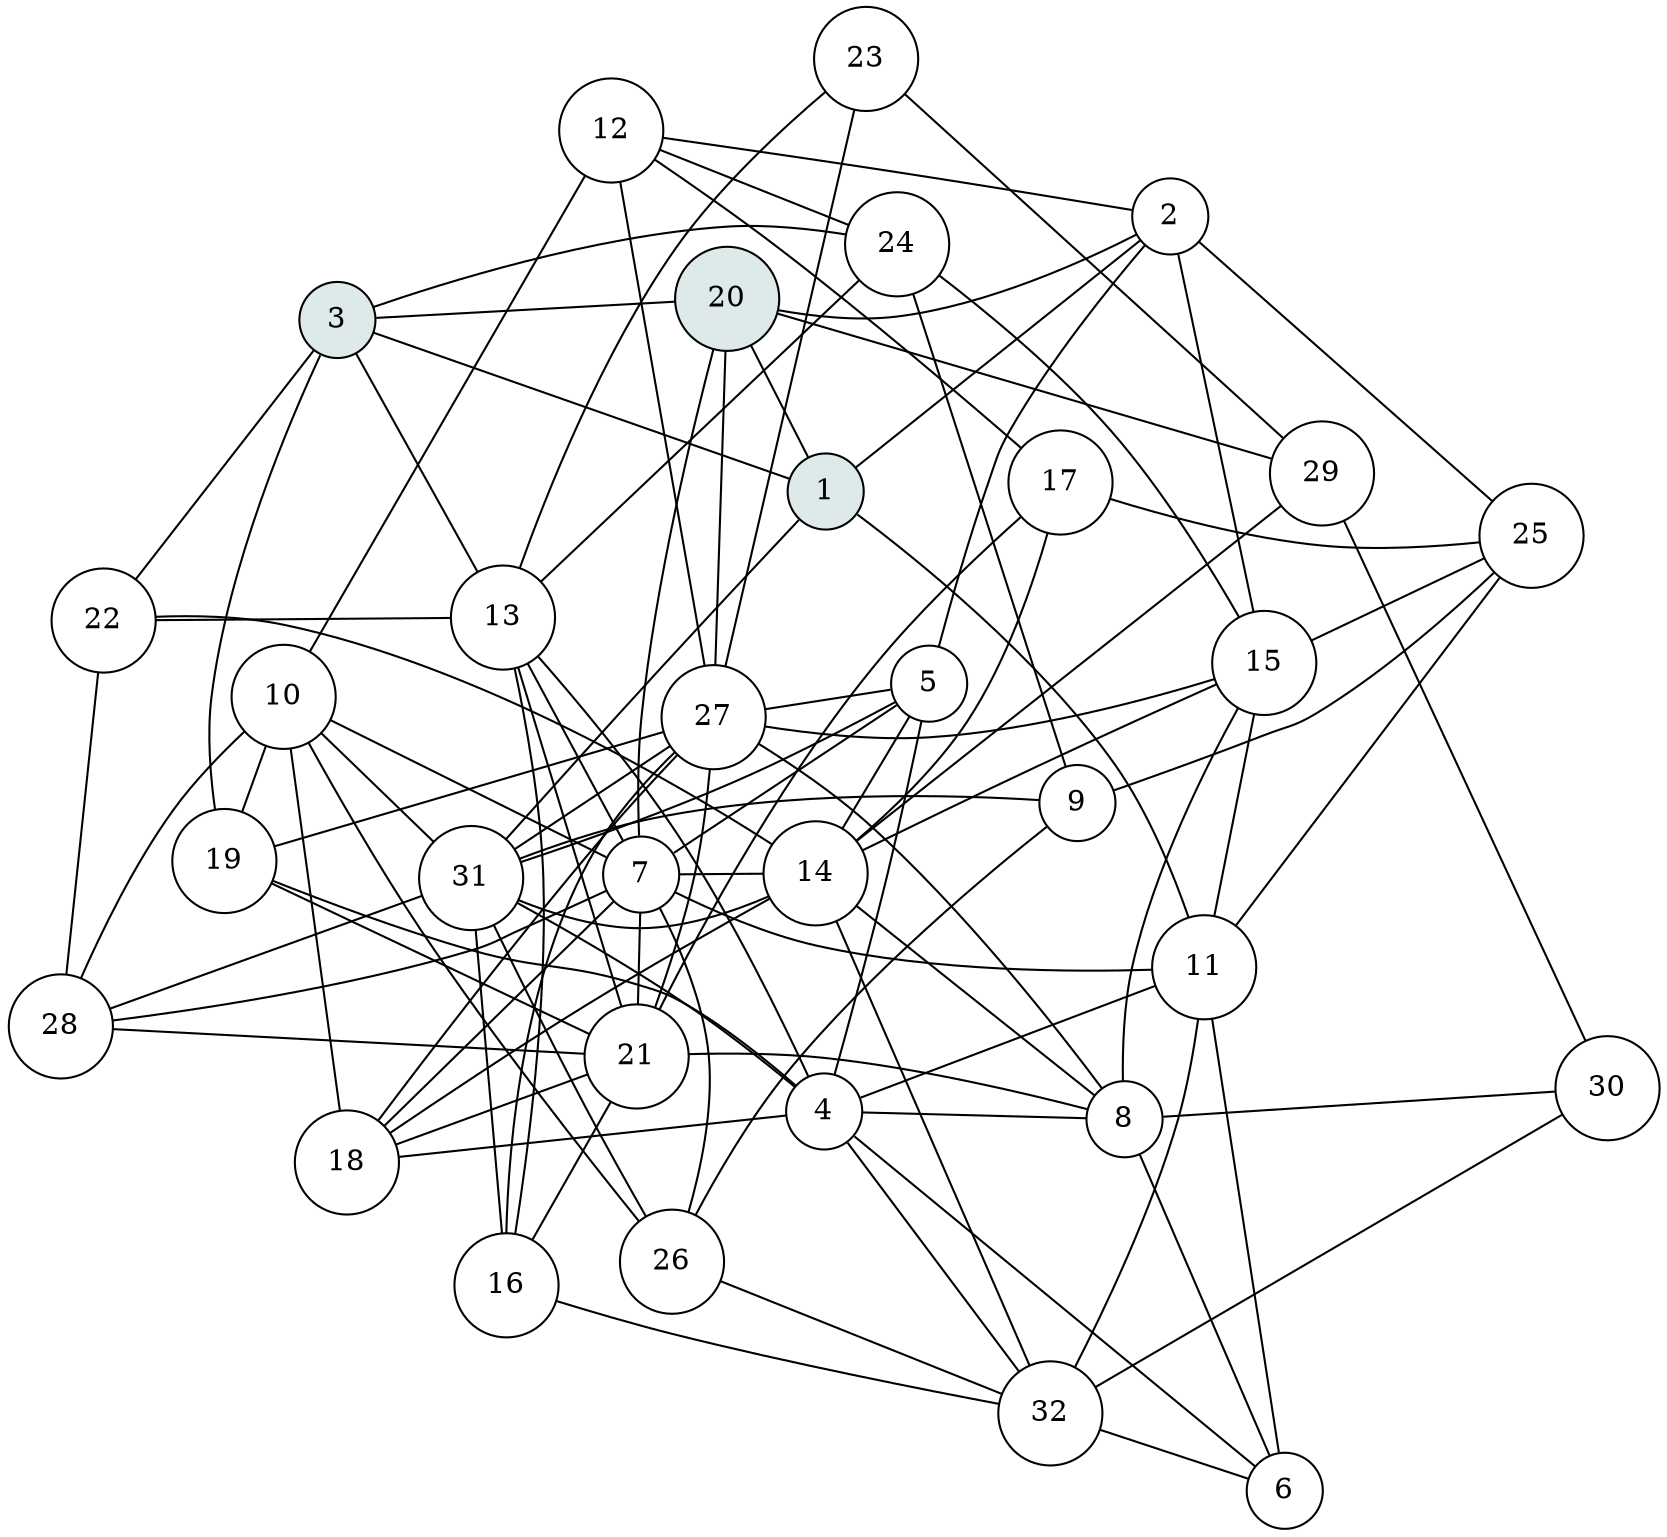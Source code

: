 // DOT file auto-generated by ADJ2DOT
// Copyright (c) 2017 Simon D Angus, MIT License
// https://opensource.org/licenses/MIT

graph G {
   graph [
     dim=4,
     epsilon=0.0001,
     fixedsize=true,
     layout=fdp,
     nodesep=0.4,
     sep=0.5,
     splines=true ];
   node [
     shape=circle,
     style=filled,
     width=0.3 ];
        ND_001 [label="1",fillcolor="#DEE9E9"];
        ND_002 [label="2",fillcolor="#FFFFFF"];
        ND_003 [label="3",fillcolor="#DEE9E9"];
        ND_004 [label="4",fillcolor="#FFFFFF"];
        ND_005 [label="5",fillcolor="#FFFFFF"];
        ND_006 [label="6",fillcolor="#FFFFFF"];
        ND_007 [label="7",fillcolor="#FFFFFF"];
        ND_008 [label="8",fillcolor="#FFFFFF"];
        ND_009 [label="9",fillcolor="#FFFFFF"];
        ND_010 [label="10",fillcolor="#FFFFFF"];
        ND_011 [label="11",fillcolor="#FFFFFF"];
        ND_012 [label="12",fillcolor="#FFFFFF"];
        ND_013 [label="13",fillcolor="#FFFFFF"];
        ND_014 [label="14",fillcolor="#FFFFFF"];
        ND_015 [label="15",fillcolor="#FFFFFF"];
        ND_016 [label="16",fillcolor="#FFFFFF"];
        ND_017 [label="17",fillcolor="#FFFFFF"];
        ND_018 [label="18",fillcolor="#FFFFFF"];
        ND_019 [label="19",fillcolor="#FFFFFF"];
        ND_020 [label="20",fillcolor="#DEE9E9"];
        ND_021 [label="21",fillcolor="#FFFFFF"];
        ND_022 [label="22",fillcolor="#FFFFFF"];
        ND_023 [label="23",fillcolor="#FFFFFF"];
        ND_024 [label="24",fillcolor="#FFFFFF"];
        ND_025 [label="25",fillcolor="#FFFFFF"];
        ND_026 [label="26",fillcolor="#FFFFFF"];
        ND_027 [label="27",fillcolor="#FFFFFF"];
        ND_028 [label="28",fillcolor="#FFFFFF"];
        ND_029 [label="29",fillcolor="#FFFFFF"];
        ND_030 [label="30",fillcolor="#FFFFFF"];
        ND_031 [label="31",fillcolor="#FFFFFF"];
        ND_032 [label="32",fillcolor="#FFFFFF"];
        ND_001 -- ND_002;
        ND_001 -- ND_003;
        ND_001 -- ND_011;
        ND_001 -- ND_020;
        ND_001 -- ND_031;
        ND_002 -- ND_005;
        ND_002 -- ND_012;
        ND_002 -- ND_015;
        ND_002 -- ND_020;
        ND_002 -- ND_025;
        ND_003 -- ND_013;
        ND_003 -- ND_019;
        ND_003 -- ND_020;
        ND_003 -- ND_022;
        ND_003 -- ND_024;
        ND_004 -- ND_005;
        ND_004 -- ND_006;
        ND_004 -- ND_008;
        ND_004 -- ND_011;
        ND_004 -- ND_013;
        ND_004 -- ND_018;
        ND_004 -- ND_019;
        ND_004 -- ND_031;
        ND_004 -- ND_032;
        ND_005 -- ND_007;
        ND_005 -- ND_014;
        ND_005 -- ND_027;
        ND_005 -- ND_031;
        ND_006 -- ND_008;
        ND_006 -- ND_011;
        ND_006 -- ND_032;
        ND_007 -- ND_010;
        ND_007 -- ND_011;
        ND_007 -- ND_013;
        ND_007 -- ND_014;
        ND_007 -- ND_018;
        ND_007 -- ND_020;
        ND_007 -- ND_021;
        ND_007 -- ND_026;
        ND_007 -- ND_028;
        ND_008 -- ND_014;
        ND_008 -- ND_015;
        ND_008 -- ND_021;
        ND_008 -- ND_027;
        ND_008 -- ND_030;
        ND_009 -- ND_024;
        ND_009 -- ND_025;
        ND_009 -- ND_026;
        ND_009 -- ND_031;
        ND_010 -- ND_012;
        ND_010 -- ND_018;
        ND_010 -- ND_019;
        ND_010 -- ND_026;
        ND_010 -- ND_028;
        ND_010 -- ND_031;
        ND_011 -- ND_015;
        ND_011 -- ND_025;
        ND_011 -- ND_032;
        ND_012 -- ND_017;
        ND_012 -- ND_024;
        ND_012 -- ND_027;
        ND_013 -- ND_016;
        ND_013 -- ND_021;
        ND_013 -- ND_022;
        ND_013 -- ND_023;
        ND_013 -- ND_024;
        ND_014 -- ND_015;
        ND_014 -- ND_017;
        ND_014 -- ND_018;
        ND_014 -- ND_022;
        ND_014 -- ND_029;
        ND_014 -- ND_031;
        ND_014 -- ND_032;
        ND_015 -- ND_024;
        ND_015 -- ND_025;
        ND_015 -- ND_027;
        ND_016 -- ND_021;
        ND_016 -- ND_027;
        ND_016 -- ND_031;
        ND_016 -- ND_032;
        ND_017 -- ND_021;
        ND_017 -- ND_025;
        ND_018 -- ND_021;
        ND_018 -- ND_027;
        ND_019 -- ND_021;
        ND_019 -- ND_027;
        ND_020 -- ND_027;
        ND_020 -- ND_029;
        ND_021 -- ND_027;
        ND_021 -- ND_028;
        ND_022 -- ND_028;
        ND_023 -- ND_027;
        ND_023 -- ND_029;
        ND_026 -- ND_031;
        ND_026 -- ND_032;
        ND_027 -- ND_031;
        ND_028 -- ND_031;
        ND_029 -- ND_030;
        ND_030 -- ND_032;
   }